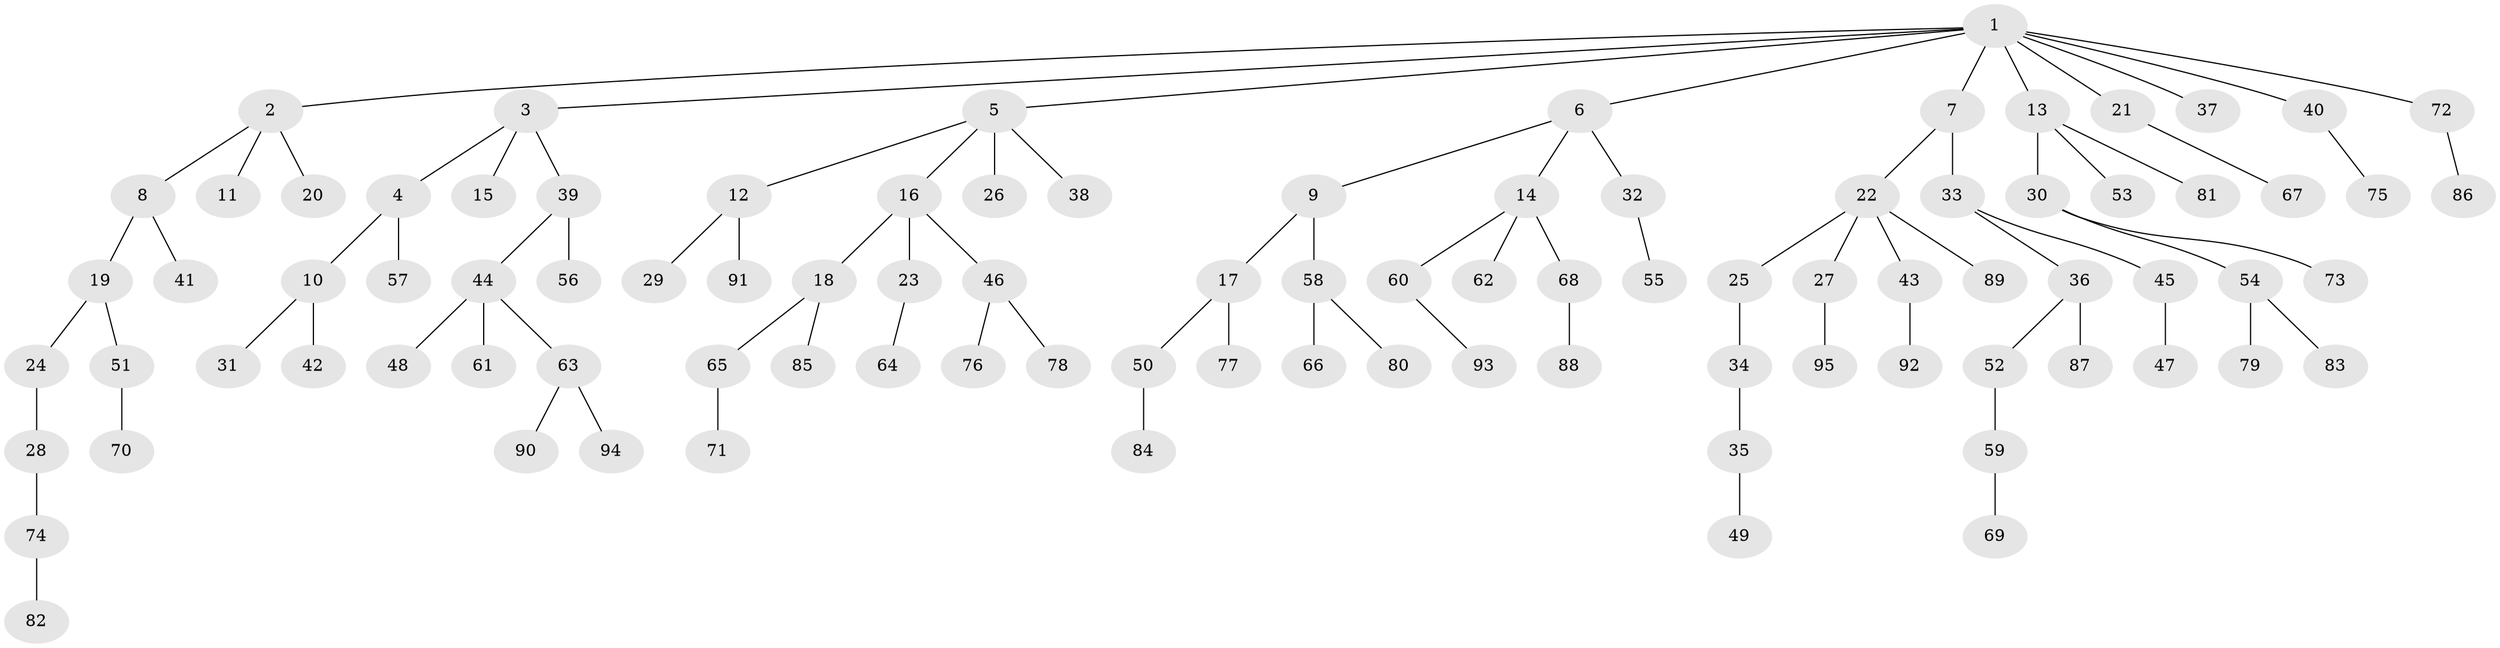 // Generated by graph-tools (version 1.1) at 2025/02/03/09/25 03:02:21]
// undirected, 95 vertices, 94 edges
graph export_dot {
graph [start="1"]
  node [color=gray90,style=filled];
  1;
  2;
  3;
  4;
  5;
  6;
  7;
  8;
  9;
  10;
  11;
  12;
  13;
  14;
  15;
  16;
  17;
  18;
  19;
  20;
  21;
  22;
  23;
  24;
  25;
  26;
  27;
  28;
  29;
  30;
  31;
  32;
  33;
  34;
  35;
  36;
  37;
  38;
  39;
  40;
  41;
  42;
  43;
  44;
  45;
  46;
  47;
  48;
  49;
  50;
  51;
  52;
  53;
  54;
  55;
  56;
  57;
  58;
  59;
  60;
  61;
  62;
  63;
  64;
  65;
  66;
  67;
  68;
  69;
  70;
  71;
  72;
  73;
  74;
  75;
  76;
  77;
  78;
  79;
  80;
  81;
  82;
  83;
  84;
  85;
  86;
  87;
  88;
  89;
  90;
  91;
  92;
  93;
  94;
  95;
  1 -- 2;
  1 -- 3;
  1 -- 5;
  1 -- 6;
  1 -- 7;
  1 -- 13;
  1 -- 21;
  1 -- 37;
  1 -- 40;
  1 -- 72;
  2 -- 8;
  2 -- 11;
  2 -- 20;
  3 -- 4;
  3 -- 15;
  3 -- 39;
  4 -- 10;
  4 -- 57;
  5 -- 12;
  5 -- 16;
  5 -- 26;
  5 -- 38;
  6 -- 9;
  6 -- 14;
  6 -- 32;
  7 -- 22;
  7 -- 33;
  8 -- 19;
  8 -- 41;
  9 -- 17;
  9 -- 58;
  10 -- 31;
  10 -- 42;
  12 -- 29;
  12 -- 91;
  13 -- 30;
  13 -- 53;
  13 -- 81;
  14 -- 60;
  14 -- 62;
  14 -- 68;
  16 -- 18;
  16 -- 23;
  16 -- 46;
  17 -- 50;
  17 -- 77;
  18 -- 65;
  18 -- 85;
  19 -- 24;
  19 -- 51;
  21 -- 67;
  22 -- 25;
  22 -- 27;
  22 -- 43;
  22 -- 89;
  23 -- 64;
  24 -- 28;
  25 -- 34;
  27 -- 95;
  28 -- 74;
  30 -- 54;
  30 -- 73;
  32 -- 55;
  33 -- 36;
  33 -- 45;
  34 -- 35;
  35 -- 49;
  36 -- 52;
  36 -- 87;
  39 -- 44;
  39 -- 56;
  40 -- 75;
  43 -- 92;
  44 -- 48;
  44 -- 61;
  44 -- 63;
  45 -- 47;
  46 -- 76;
  46 -- 78;
  50 -- 84;
  51 -- 70;
  52 -- 59;
  54 -- 79;
  54 -- 83;
  58 -- 66;
  58 -- 80;
  59 -- 69;
  60 -- 93;
  63 -- 90;
  63 -- 94;
  65 -- 71;
  68 -- 88;
  72 -- 86;
  74 -- 82;
}
